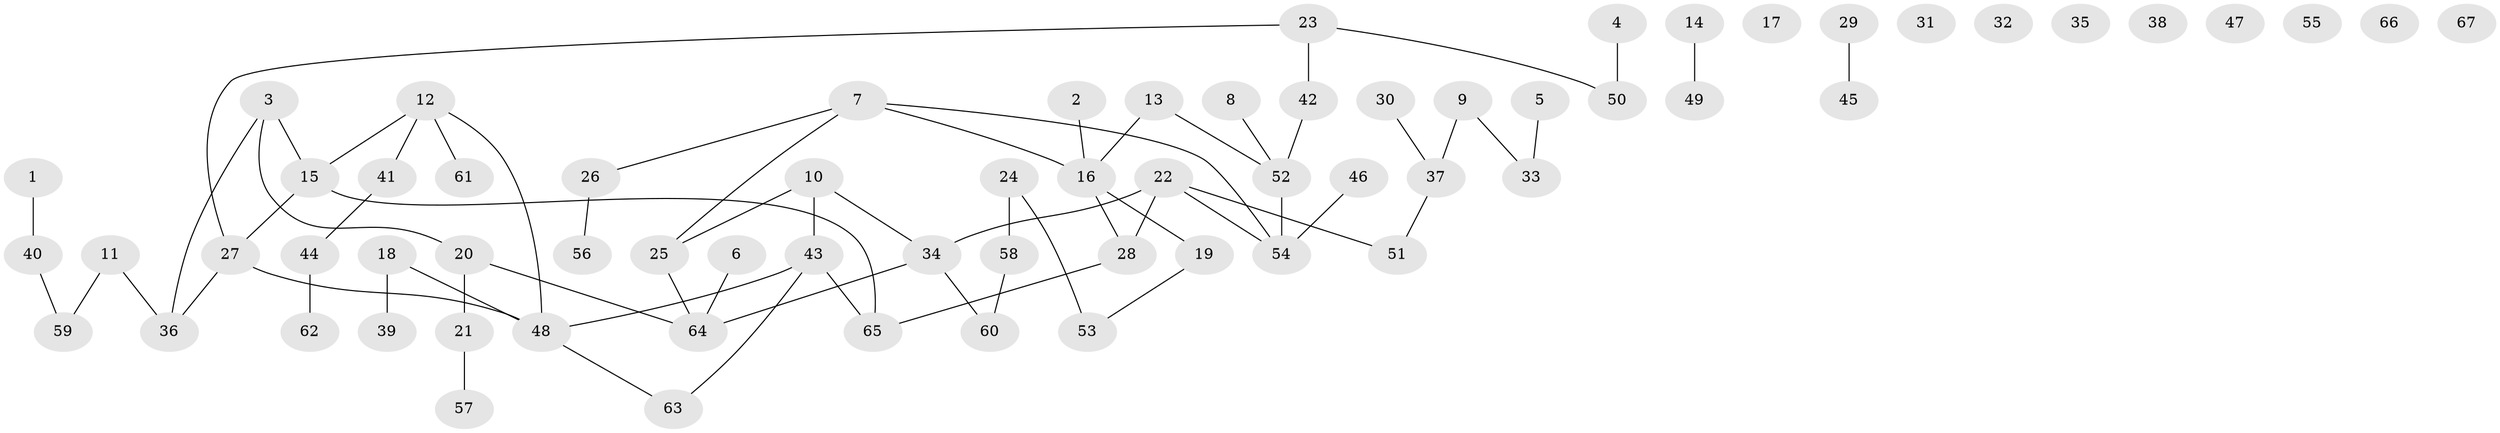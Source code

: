 // Generated by graph-tools (version 1.1) at 2025/39/03/09/25 04:39:11]
// undirected, 67 vertices, 67 edges
graph export_dot {
graph [start="1"]
  node [color=gray90,style=filled];
  1;
  2;
  3;
  4;
  5;
  6;
  7;
  8;
  9;
  10;
  11;
  12;
  13;
  14;
  15;
  16;
  17;
  18;
  19;
  20;
  21;
  22;
  23;
  24;
  25;
  26;
  27;
  28;
  29;
  30;
  31;
  32;
  33;
  34;
  35;
  36;
  37;
  38;
  39;
  40;
  41;
  42;
  43;
  44;
  45;
  46;
  47;
  48;
  49;
  50;
  51;
  52;
  53;
  54;
  55;
  56;
  57;
  58;
  59;
  60;
  61;
  62;
  63;
  64;
  65;
  66;
  67;
  1 -- 40;
  2 -- 16;
  3 -- 15;
  3 -- 20;
  3 -- 36;
  4 -- 50;
  5 -- 33;
  6 -- 64;
  7 -- 16;
  7 -- 25;
  7 -- 26;
  7 -- 54;
  8 -- 52;
  9 -- 33;
  9 -- 37;
  10 -- 25;
  10 -- 34;
  10 -- 43;
  11 -- 36;
  11 -- 59;
  12 -- 15;
  12 -- 41;
  12 -- 48;
  12 -- 61;
  13 -- 16;
  13 -- 52;
  14 -- 49;
  15 -- 27;
  15 -- 65;
  16 -- 19;
  16 -- 28;
  18 -- 39;
  18 -- 48;
  19 -- 53;
  20 -- 21;
  20 -- 64;
  21 -- 57;
  22 -- 28;
  22 -- 34;
  22 -- 51;
  22 -- 54;
  23 -- 27;
  23 -- 42;
  23 -- 50;
  24 -- 53;
  24 -- 58;
  25 -- 64;
  26 -- 56;
  27 -- 36;
  27 -- 48;
  28 -- 65;
  29 -- 45;
  30 -- 37;
  34 -- 60;
  34 -- 64;
  37 -- 51;
  40 -- 59;
  41 -- 44;
  42 -- 52;
  43 -- 48;
  43 -- 63;
  43 -- 65;
  44 -- 62;
  46 -- 54;
  48 -- 63;
  52 -- 54;
  58 -- 60;
}
